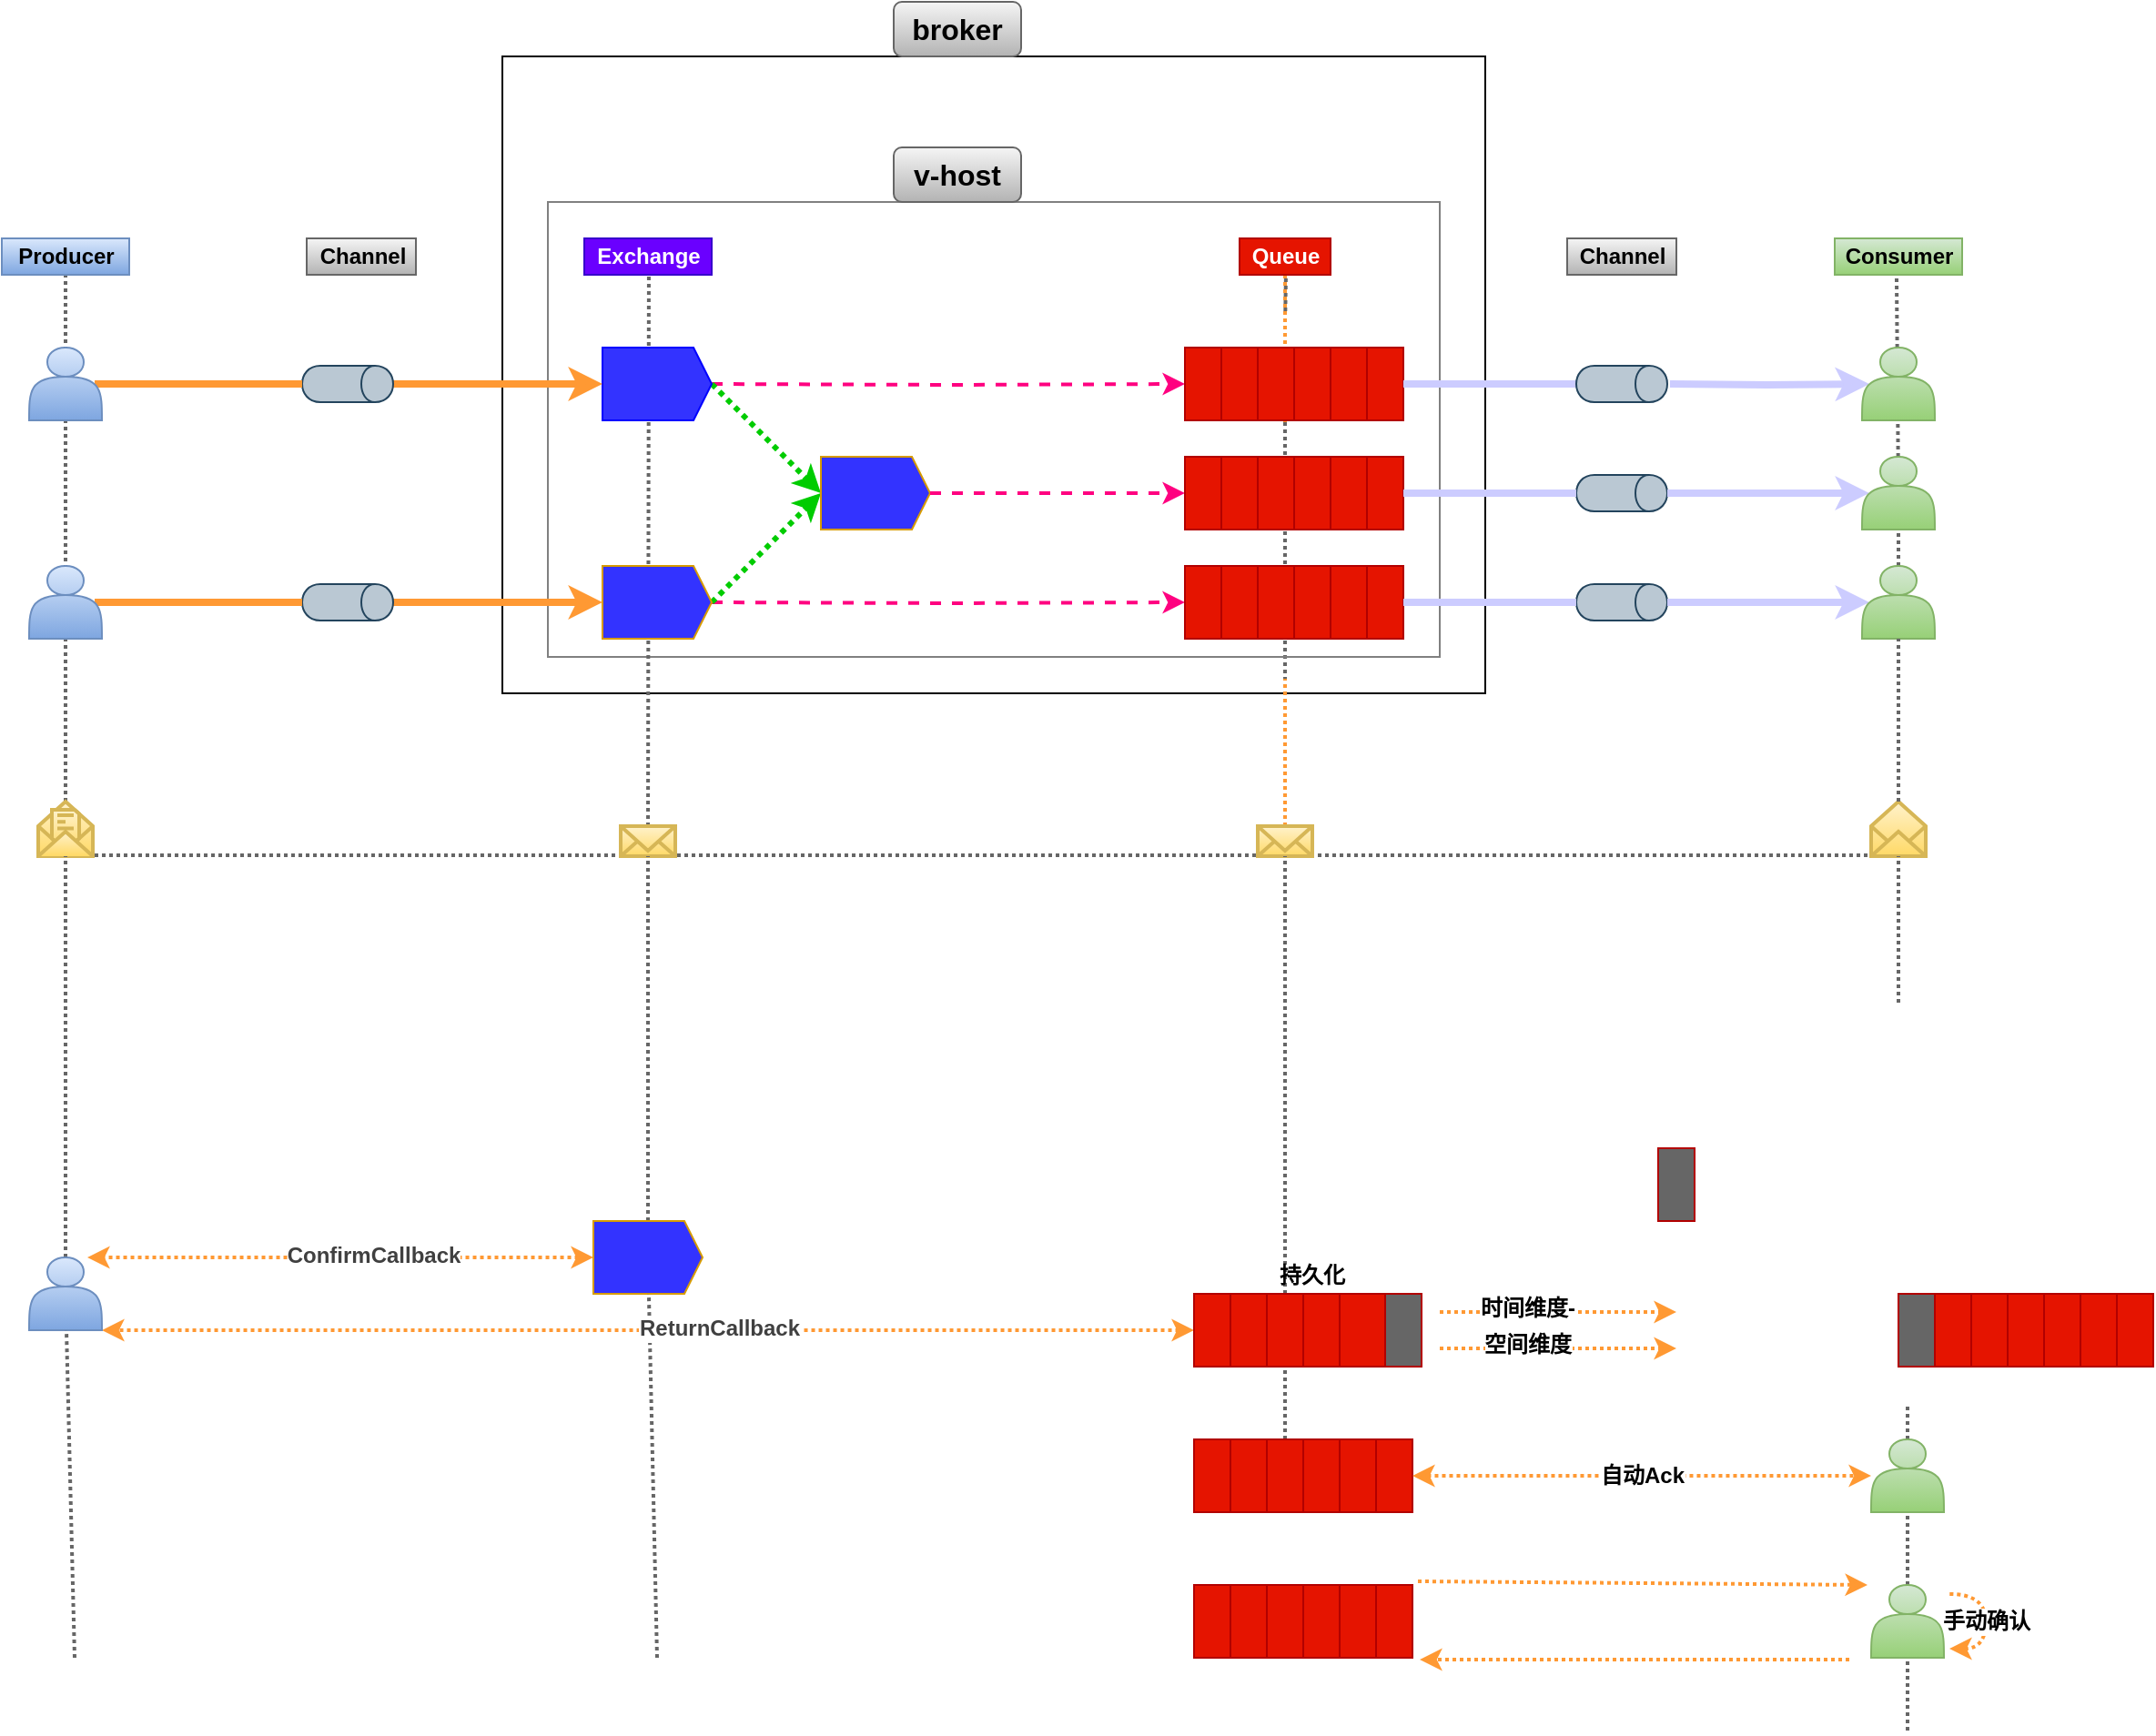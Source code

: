 <mxfile version="12.2.6" type="github" pages="1">
  <diagram id="hrGMXko8yB2qMUC64yRl" name="Page-1">
    <mxGraphModel dx="2214" dy="701" grid="1" gridSize="10" guides="1" tooltips="1" connect="1" arrows="1" fold="1" page="1" pageScale="1" pageWidth="827" pageHeight="1169" math="0" shadow="0">
      <root>
        <mxCell id="0"/>
        <mxCell id="1" parent="0"/>
        <mxCell id="vB6N_VuCYX5x7YdYGQZh-119" value="" style="rounded=0;whiteSpace=wrap;html=1;strokeWidth=1;fillColor=none;" vertex="1" parent="1">
          <mxGeometry x="145" y="160" width="540" height="350" as="geometry"/>
        </mxCell>
        <mxCell id="vB6N_VuCYX5x7YdYGQZh-96" value="" style="endArrow=none;dashed=1;html=1;dashPattern=1 1;strokeColor=#666666;strokeWidth=2;fontColor=#3333FF;gradientColor=#b3b3b3;fillColor=#f5f5f5;" edge="1" parent="1" source="vB6N_VuCYX5x7YdYGQZh-112">
          <mxGeometry width="50" height="50" relative="1" as="geometry">
            <mxPoint x="574.5" y="660" as="sourcePoint"/>
            <mxPoint x="574.986" y="320" as="targetPoint"/>
          </mxGeometry>
        </mxCell>
        <mxCell id="vB6N_VuCYX5x7YdYGQZh-108" value="" style="edgeStyle=orthogonalEdgeStyle;rounded=0;orthogonalLoop=1;jettySize=auto;html=1;dashed=1;dashPattern=1 1;endArrow=none;endFill=0;targetPerimeterSpacing=-1;strokeColor=#FF9933;strokeWidth=2;fontColor=#3333FF;" edge="1" parent="1" source="vB6N_VuCYX5x7YdYGQZh-65">
          <mxGeometry relative="1" as="geometry">
            <mxPoint x="575" y="361" as="targetPoint"/>
          </mxGeometry>
        </mxCell>
        <mxCell id="vB6N_VuCYX5x7YdYGQZh-118" value="" style="edgeStyle=orthogonalEdgeStyle;rounded=0;orthogonalLoop=1;jettySize=auto;html=1;dashed=1;dashPattern=1 1;endArrow=none;endFill=0;targetPerimeterSpacing=-1;strokeColor=#FF9933;strokeWidth=2;fontColor=#3333FF;" edge="1" parent="1" source="vB6N_VuCYX5x7YdYGQZh-112">
          <mxGeometry relative="1" as="geometry">
            <mxPoint x="575" y="502" as="targetPoint"/>
          </mxGeometry>
        </mxCell>
        <mxCell id="vB6N_VuCYX5x7YdYGQZh-116" value="" style="rounded=0;whiteSpace=wrap;html=1;strokeWidth=1;fillColor=none;strokeColor=#808080;" vertex="1" parent="1">
          <mxGeometry x="170" y="240" width="490" height="250" as="geometry"/>
        </mxCell>
        <mxCell id="vB6N_VuCYX5x7YdYGQZh-88" value="" style="endArrow=none;dashed=1;html=1;dashPattern=1 1;strokeColor=#666666;strokeWidth=2;fontColor=#3333FF;gradientColor=#b3b3b3;fillColor=#f5f5f5;" edge="1" parent="1" source="vB6N_VuCYX5x7YdYGQZh-103">
          <mxGeometry width="50" height="50" relative="1" as="geometry">
            <mxPoint x="224.5" y="660" as="sourcePoint"/>
            <mxPoint x="225.474" y="280" as="targetPoint"/>
          </mxGeometry>
        </mxCell>
        <mxCell id="vB6N_VuCYX5x7YdYGQZh-89" value="" style="endArrow=none;dashed=1;html=1;dashPattern=1 1;strokeColor=#666666;strokeWidth=2;fontColor=#3333FF;gradientColor=#b3b3b3;fillColor=#f5f5f5;" edge="1" parent="1">
          <mxGeometry width="50" height="50" relative="1" as="geometry">
            <mxPoint x="575.158" y="300" as="sourcePoint"/>
            <mxPoint x="575.474" y="280" as="targetPoint"/>
          </mxGeometry>
        </mxCell>
        <mxCell id="vB6N_VuCYX5x7YdYGQZh-90" value="" style="endArrow=none;dashed=1;html=1;dashPattern=1 1;strokeColor=#666666;strokeWidth=2;fontColor=#3333FF;gradientColor=#b3b3b3;fillColor=#f5f5f5;" edge="1" parent="1" source="vB6N_VuCYX5x7YdYGQZh-53">
          <mxGeometry width="50" height="50" relative="1" as="geometry">
            <mxPoint x="910" y="660" as="sourcePoint"/>
            <mxPoint x="910.974" y="280" as="targetPoint"/>
          </mxGeometry>
        </mxCell>
        <mxCell id="vB6N_VuCYX5x7YdYGQZh-87" value="" style="endArrow=none;dashed=1;html=1;dashPattern=1 1;strokeColor=#666666;strokeWidth=2;fontColor=#3333FF;gradientColor=#b3b3b3;fillColor=#f5f5f5;" edge="1" parent="1" source="vB6N_VuCYX5x7YdYGQZh-99" target="vB6N_VuCYX5x7YdYGQZh-63">
          <mxGeometry width="50" height="50" relative="1" as="geometry">
            <mxPoint x="-96" y="660" as="sourcePoint"/>
            <mxPoint x="-80" y="500" as="targetPoint"/>
          </mxGeometry>
        </mxCell>
        <mxCell id="vB6N_VuCYX5x7YdYGQZh-61" value="" style="group" vertex="1" connectable="0" parent="1">
          <mxGeometry x="80" y="320" width="816.5" height="160" as="geometry"/>
        </mxCell>
        <mxCell id="vB6N_VuCYX5x7YdYGQZh-28" style="edgeStyle=orthogonalEdgeStyle;rounded=0;orthogonalLoop=1;jettySize=auto;html=1;exitX=1;exitY=0.5;exitDx=0;exitDy=0;exitPerimeter=0;entryX=0;entryY=0.5;entryDx=0;entryDy=0;dashed=1;strokeWidth=2;strokeColor=#FF0080;" edge="1" parent="vB6N_VuCYX5x7YdYGQZh-61" target="vB6N_VuCYX5x7YdYGQZh-21">
          <mxGeometry relative="1" as="geometry">
            <mxPoint x="180" y="20" as="sourcePoint"/>
          </mxGeometry>
        </mxCell>
        <mxCell id="vB6N_VuCYX5x7YdYGQZh-37" style="edgeStyle=orthogonalEdgeStyle;rounded=0;orthogonalLoop=1;jettySize=auto;html=1;exitX=1;exitY=0.5;exitDx=0;exitDy=0;exitPerimeter=0;entryX=0;entryY=0.5;entryDx=0;entryDy=0;dashed=1;strokeColor=#FF0080;strokeWidth=2;" edge="1" parent="vB6N_VuCYX5x7YdYGQZh-61" target="vB6N_VuCYX5x7YdYGQZh-31">
          <mxGeometry relative="1" as="geometry">
            <mxPoint x="180" y="140" as="sourcePoint"/>
          </mxGeometry>
        </mxCell>
        <mxCell id="vB6N_VuCYX5x7YdYGQZh-39" value="" style="endArrow=classic;html=1;exitX=1;exitY=0.5;exitDx=0;exitDy=0;exitPerimeter=0;entryX=0;entryY=0.5;entryDx=0;entryDy=0;entryPerimeter=0;dashed=1;dashPattern=1 1;strokeWidth=3;strokeColor=#00CC00;" edge="1" parent="vB6N_VuCYX5x7YdYGQZh-61" target="vB6N_VuCYX5x7YdYGQZh-44">
          <mxGeometry width="50" height="50" relative="1" as="geometry">
            <mxPoint x="180" y="140" as="sourcePoint"/>
            <mxPoint x="220" y="100" as="targetPoint"/>
          </mxGeometry>
        </mxCell>
        <mxCell id="vB6N_VuCYX5x7YdYGQZh-40" value="" style="endArrow=classic;html=1;exitX=1;exitY=0.5;exitDx=0;exitDy=0;exitPerimeter=0;entryX=0;entryY=0.5;entryDx=0;entryDy=0;entryPerimeter=0;dashed=1;dashPattern=1 1;strokeColor=#00CC00;strokeWidth=3;" edge="1" parent="vB6N_VuCYX5x7YdYGQZh-61" target="vB6N_VuCYX5x7YdYGQZh-44">
          <mxGeometry width="50" height="50" relative="1" as="geometry">
            <mxPoint x="180" y="20" as="sourcePoint"/>
            <mxPoint x="220" y="60" as="targetPoint"/>
          </mxGeometry>
        </mxCell>
        <mxCell id="vB6N_VuCYX5x7YdYGQZh-42" value="" style="html=1;shadow=0;dashed=0;align=center;verticalAlign=middle;shape=mxgraph.arrows2.arrow;dy=0;dx=10;notch=0;fillColor=#3333FF;strokeColor=#0000FF;" vertex="1" parent="vB6N_VuCYX5x7YdYGQZh-61">
          <mxGeometry x="120" width="60" height="40" as="geometry"/>
        </mxCell>
        <mxCell id="vB6N_VuCYX5x7YdYGQZh-44" value="" style="html=1;shadow=0;dashed=0;align=center;verticalAlign=middle;shape=mxgraph.arrows2.arrow;dy=0;dx=10;notch=0;fillColor=#3333FF;strokeColor=#d79b00;" vertex="1" parent="vB6N_VuCYX5x7YdYGQZh-61">
          <mxGeometry x="240" y="60" width="60" height="40" as="geometry"/>
        </mxCell>
        <mxCell id="vB6N_VuCYX5x7YdYGQZh-27" style="edgeStyle=orthogonalEdgeStyle;rounded=0;orthogonalLoop=1;jettySize=auto;html=1;exitX=1;exitY=0.5;exitDx=0;exitDy=0;exitPerimeter=0;entryX=0;entryY=0.5;entryDx=0;entryDy=0;dashed=1;strokeWidth=2;strokeColor=#FF0080;" edge="1" parent="vB6N_VuCYX5x7YdYGQZh-61" source="vB6N_VuCYX5x7YdYGQZh-44" target="vB6N_VuCYX5x7YdYGQZh-11">
          <mxGeometry relative="1" as="geometry">
            <mxPoint x="320" y="80" as="sourcePoint"/>
          </mxGeometry>
        </mxCell>
        <mxCell id="vB6N_VuCYX5x7YdYGQZh-45" value="" style="html=1;shadow=0;dashed=0;align=center;verticalAlign=middle;shape=mxgraph.arrows2.arrow;dy=0;dx=10;notch=0;fillColor=#3333FF;strokeColor=#d79b00;" vertex="1" parent="vB6N_VuCYX5x7YdYGQZh-61">
          <mxGeometry x="120" y="120" width="60" height="40" as="geometry"/>
        </mxCell>
        <mxCell id="vB6N_VuCYX5x7YdYGQZh-18" value="" style="group;fillColor=#e51400;strokeColor=#B20000;fontColor=#ffffff;" vertex="1" connectable="0" parent="vB6N_VuCYX5x7YdYGQZh-61">
          <mxGeometry x="440" y="60" width="120" height="40" as="geometry"/>
        </mxCell>
        <mxCell id="vB6N_VuCYX5x7YdYGQZh-17" value="" style="group;fillColor=#e51400;strokeColor=#B20000;fontColor=#ffffff;" vertex="1" connectable="0" parent="vB6N_VuCYX5x7YdYGQZh-18">
          <mxGeometry width="120" height="40" as="geometry"/>
        </mxCell>
        <mxCell id="vB6N_VuCYX5x7YdYGQZh-11" value="" style="rounded=0;whiteSpace=wrap;html=1;fillColor=#e51400;strokeColor=#B20000;fontColor=#ffffff;" vertex="1" parent="vB6N_VuCYX5x7YdYGQZh-17">
          <mxGeometry width="20" height="40" as="geometry"/>
        </mxCell>
        <mxCell id="vB6N_VuCYX5x7YdYGQZh-12" value="" style="rounded=0;whiteSpace=wrap;html=1;fillColor=#e51400;strokeColor=#B20000;fontColor=#ffffff;" vertex="1" parent="vB6N_VuCYX5x7YdYGQZh-17">
          <mxGeometry x="20" width="20" height="40" as="geometry"/>
        </mxCell>
        <mxCell id="vB6N_VuCYX5x7YdYGQZh-13" value="" style="rounded=0;whiteSpace=wrap;html=1;fillColor=#e51400;strokeColor=#B20000;fontColor=#ffffff;" vertex="1" parent="vB6N_VuCYX5x7YdYGQZh-17">
          <mxGeometry x="40" width="20" height="40" as="geometry"/>
        </mxCell>
        <mxCell id="vB6N_VuCYX5x7YdYGQZh-14" value="" style="rounded=0;whiteSpace=wrap;html=1;fillColor=#e51400;strokeColor=#B20000;fontColor=#ffffff;" vertex="1" parent="vB6N_VuCYX5x7YdYGQZh-17">
          <mxGeometry x="60" width="20" height="40" as="geometry"/>
        </mxCell>
        <mxCell id="vB6N_VuCYX5x7YdYGQZh-15" value="" style="rounded=0;whiteSpace=wrap;html=1;fillColor=#e51400;strokeColor=#B20000;fontColor=#ffffff;" vertex="1" parent="vB6N_VuCYX5x7YdYGQZh-17">
          <mxGeometry x="80" width="20" height="40" as="geometry"/>
        </mxCell>
        <mxCell id="vB6N_VuCYX5x7YdYGQZh-16" value="" style="rounded=0;whiteSpace=wrap;html=1;fillColor=#e51400;strokeColor=#B20000;fontColor=#ffffff;" vertex="1" parent="vB6N_VuCYX5x7YdYGQZh-17">
          <mxGeometry x="100" width="20" height="40" as="geometry"/>
        </mxCell>
        <mxCell id="vB6N_VuCYX5x7YdYGQZh-19" value="" style="group;fillColor=#e51400;strokeColor=#B20000;fontColor=#ffffff;" vertex="1" connectable="0" parent="vB6N_VuCYX5x7YdYGQZh-61">
          <mxGeometry x="440" width="120" height="40" as="geometry"/>
        </mxCell>
        <mxCell id="vB6N_VuCYX5x7YdYGQZh-20" value="" style="group;fillColor=#e51400;strokeColor=#B20000;fontColor=#ffffff;" vertex="1" connectable="0" parent="vB6N_VuCYX5x7YdYGQZh-19">
          <mxGeometry width="120" height="40" as="geometry"/>
        </mxCell>
        <mxCell id="vB6N_VuCYX5x7YdYGQZh-21" value="" style="rounded=0;whiteSpace=wrap;html=1;fillColor=#e51400;strokeColor=#B20000;fontColor=#ffffff;" vertex="1" parent="vB6N_VuCYX5x7YdYGQZh-20">
          <mxGeometry width="20" height="40" as="geometry"/>
        </mxCell>
        <mxCell id="vB6N_VuCYX5x7YdYGQZh-22" value="" style="rounded=0;whiteSpace=wrap;html=1;fillColor=#e51400;strokeColor=#B20000;fontColor=#ffffff;" vertex="1" parent="vB6N_VuCYX5x7YdYGQZh-20">
          <mxGeometry x="20" width="20" height="40" as="geometry"/>
        </mxCell>
        <mxCell id="vB6N_VuCYX5x7YdYGQZh-23" value="" style="rounded=0;whiteSpace=wrap;html=1;fillColor=#e51400;strokeColor=#B20000;fontColor=#ffffff;" vertex="1" parent="vB6N_VuCYX5x7YdYGQZh-20">
          <mxGeometry x="40" width="20" height="40" as="geometry"/>
        </mxCell>
        <mxCell id="vB6N_VuCYX5x7YdYGQZh-24" value="" style="rounded=0;whiteSpace=wrap;html=1;fillColor=#e51400;strokeColor=#B20000;fontColor=#ffffff;" vertex="1" parent="vB6N_VuCYX5x7YdYGQZh-20">
          <mxGeometry x="60" width="20" height="40" as="geometry"/>
        </mxCell>
        <mxCell id="vB6N_VuCYX5x7YdYGQZh-25" value="" style="rounded=0;whiteSpace=wrap;html=1;fillColor=#e51400;strokeColor=#B20000;fontColor=#ffffff;" vertex="1" parent="vB6N_VuCYX5x7YdYGQZh-20">
          <mxGeometry x="80" width="20" height="40" as="geometry"/>
        </mxCell>
        <mxCell id="vB6N_VuCYX5x7YdYGQZh-26" value="" style="rounded=0;whiteSpace=wrap;html=1;fillColor=#e51400;strokeColor=#B20000;fontColor=#ffffff;" vertex="1" parent="vB6N_VuCYX5x7YdYGQZh-20">
          <mxGeometry x="100" width="20" height="40" as="geometry"/>
        </mxCell>
        <mxCell id="vB6N_VuCYX5x7YdYGQZh-29" value="" style="group;fillColor=#e51400;strokeColor=#B20000;fontColor=#ffffff;" vertex="1" connectable="0" parent="vB6N_VuCYX5x7YdYGQZh-61">
          <mxGeometry x="440" y="120" width="120" height="40" as="geometry"/>
        </mxCell>
        <mxCell id="vB6N_VuCYX5x7YdYGQZh-30" value="" style="group;fillColor=#e51400;strokeColor=#B20000;fontColor=#ffffff;" vertex="1" connectable="0" parent="vB6N_VuCYX5x7YdYGQZh-29">
          <mxGeometry width="120" height="40" as="geometry"/>
        </mxCell>
        <mxCell id="vB6N_VuCYX5x7YdYGQZh-31" value="" style="rounded=0;whiteSpace=wrap;html=1;fillColor=#e51400;strokeColor=#B20000;fontColor=#ffffff;" vertex="1" parent="vB6N_VuCYX5x7YdYGQZh-30">
          <mxGeometry width="20" height="40" as="geometry"/>
        </mxCell>
        <mxCell id="vB6N_VuCYX5x7YdYGQZh-32" value="" style="rounded=0;whiteSpace=wrap;html=1;fillColor=#e51400;strokeColor=#B20000;fontColor=#ffffff;" vertex="1" parent="vB6N_VuCYX5x7YdYGQZh-30">
          <mxGeometry x="20" width="20" height="40" as="geometry"/>
        </mxCell>
        <mxCell id="vB6N_VuCYX5x7YdYGQZh-33" value="" style="rounded=0;whiteSpace=wrap;html=1;fillColor=#e51400;strokeColor=#B20000;fontColor=#ffffff;" vertex="1" parent="vB6N_VuCYX5x7YdYGQZh-30">
          <mxGeometry x="40" width="20" height="40" as="geometry"/>
        </mxCell>
        <mxCell id="vB6N_VuCYX5x7YdYGQZh-34" value="" style="rounded=0;whiteSpace=wrap;html=1;fillColor=#e51400;strokeColor=#B20000;fontColor=#ffffff;" vertex="1" parent="vB6N_VuCYX5x7YdYGQZh-30">
          <mxGeometry x="60" width="20" height="40" as="geometry"/>
        </mxCell>
        <mxCell id="vB6N_VuCYX5x7YdYGQZh-35" value="" style="rounded=0;whiteSpace=wrap;html=1;fillColor=#e51400;strokeColor=#B20000;fontColor=#ffffff;" vertex="1" parent="vB6N_VuCYX5x7YdYGQZh-30">
          <mxGeometry x="80" width="20" height="40" as="geometry"/>
        </mxCell>
        <mxCell id="vB6N_VuCYX5x7YdYGQZh-36" value="" style="rounded=0;whiteSpace=wrap;html=1;fillColor=#e51400;strokeColor=#B20000;fontColor=#ffffff;" vertex="1" parent="vB6N_VuCYX5x7YdYGQZh-30">
          <mxGeometry x="100" width="20" height="40" as="geometry"/>
        </mxCell>
        <mxCell id="vB6N_VuCYX5x7YdYGQZh-80" style="edgeStyle=orthogonalEdgeStyle;rounded=0;orthogonalLoop=1;jettySize=auto;html=1;exitX=1;exitY=0.5;exitDx=0;exitDy=0;entryX=0.5;entryY=1;entryDx=0;entryDy=0;strokeWidth=4;strokeColor=#CCCCFF;endArrow=none;endFill=0;" edge="1" parent="vB6N_VuCYX5x7YdYGQZh-61" source="vB6N_VuCYX5x7YdYGQZh-26" target="vB6N_VuCYX5x7YdYGQZh-75">
          <mxGeometry relative="1" as="geometry">
            <mxPoint x="570" y="90" as="sourcePoint"/>
            <mxPoint x="629" y="90" as="targetPoint"/>
          </mxGeometry>
        </mxCell>
        <mxCell id="vB6N_VuCYX5x7YdYGQZh-86" value="" style="group" vertex="1" connectable="0" parent="vB6N_VuCYX5x7YdYGQZh-61">
          <mxGeometry x="655" y="10" width="50" height="20" as="geometry"/>
        </mxCell>
        <mxCell id="vB6N_VuCYX5x7YdYGQZh-85" value="" style="group" vertex="1" connectable="0" parent="vB6N_VuCYX5x7YdYGQZh-86">
          <mxGeometry width="50" height="20" as="geometry"/>
        </mxCell>
        <mxCell id="vB6N_VuCYX5x7YdYGQZh-75" value="" style="shape=cylinder;whiteSpace=wrap;html=1;boundedLbl=1;backgroundOutline=1;strokeColor=#23445d;fillColor=#bac8d3;direction=south;" vertex="1" parent="vB6N_VuCYX5x7YdYGQZh-85">
          <mxGeometry width="50" height="20" as="geometry"/>
        </mxCell>
        <mxCell id="vB6N_VuCYX5x7YdYGQZh-52" style="edgeStyle=orthogonalEdgeStyle;rounded=0;orthogonalLoop=1;jettySize=auto;html=1;entryX=0.1;entryY=0.5;entryDx=0;entryDy=0;entryPerimeter=0;strokeWidth=4;fillColor=#bac8d3;strokeColor=#CCCCFF;" edge="1" parent="vB6N_VuCYX5x7YdYGQZh-61" target="vB6N_VuCYX5x7YdYGQZh-49">
          <mxGeometry relative="1" as="geometry">
            <mxPoint x="706.5" y="20" as="sourcePoint"/>
          </mxGeometry>
        </mxCell>
        <mxCell id="vB6N_VuCYX5x7YdYGQZh-76" value="" style="shape=cylinder;whiteSpace=wrap;html=1;boundedLbl=1;backgroundOutline=1;strokeColor=#23445d;fillColor=#bac8d3;direction=south;" vertex="1" parent="vB6N_VuCYX5x7YdYGQZh-61">
          <mxGeometry x="655" y="70" width="50" height="20" as="geometry"/>
        </mxCell>
        <mxCell id="vB6N_VuCYX5x7YdYGQZh-77" style="edgeStyle=orthogonalEdgeStyle;rounded=0;orthogonalLoop=1;jettySize=auto;html=1;exitX=1;exitY=0.5;exitDx=0;exitDy=0;entryX=0.5;entryY=1;entryDx=0;entryDy=0;strokeWidth=4;strokeColor=#CCCCFF;endArrow=none;endFill=0;" edge="1" parent="vB6N_VuCYX5x7YdYGQZh-61" source="vB6N_VuCYX5x7YdYGQZh-16" target="vB6N_VuCYX5x7YdYGQZh-76">
          <mxGeometry relative="1" as="geometry">
            <mxPoint x="560" y="80" as="sourcePoint"/>
            <mxPoint x="731" y="80" as="targetPoint"/>
          </mxGeometry>
        </mxCell>
        <mxCell id="vB6N_VuCYX5x7YdYGQZh-78" value="" style="shape=cylinder;whiteSpace=wrap;html=1;boundedLbl=1;backgroundOutline=1;strokeColor=#23445d;fillColor=#bac8d3;direction=south;" vertex="1" parent="vB6N_VuCYX5x7YdYGQZh-61">
          <mxGeometry x="655" y="130" width="50" height="20" as="geometry"/>
        </mxCell>
        <mxCell id="vB6N_VuCYX5x7YdYGQZh-82" value="&lt;b&gt;Channel&lt;/b&gt;" style="text;html=1;resizable=0;autosize=1;align=center;verticalAlign=middle;points=[];fillColor=#f5f5f5;strokeColor=#666666;rounded=0;gradientColor=#b3b3b3;" vertex="1" parent="vB6N_VuCYX5x7YdYGQZh-61">
          <mxGeometry x="650" y="-60" width="60" height="20" as="geometry"/>
        </mxCell>
        <mxCell id="vB6N_VuCYX5x7YdYGQZh-79" style="edgeStyle=orthogonalEdgeStyle;rounded=0;orthogonalLoop=1;jettySize=auto;html=1;exitX=1;exitY=0.5;exitDx=0;exitDy=0;entryX=0.5;entryY=1;entryDx=0;entryDy=0;strokeWidth=4;strokeColor=#CCCCFF;endArrow=none;endFill=0;" edge="1" parent="vB6N_VuCYX5x7YdYGQZh-61" source="vB6N_VuCYX5x7YdYGQZh-36" target="vB6N_VuCYX5x7YdYGQZh-78">
          <mxGeometry relative="1" as="geometry">
            <mxPoint x="560" y="140" as="sourcePoint"/>
            <mxPoint x="731" y="140" as="targetPoint"/>
          </mxGeometry>
        </mxCell>
        <mxCell id="vB6N_VuCYX5x7YdYGQZh-48" value="" style="edgeStyle=orthogonalEdgeStyle;rounded=0;orthogonalLoop=1;jettySize=auto;html=1;strokeWidth=4;strokeColor=#FF9933;exitX=0.5;exitY=0;exitDx=0;exitDy=0;" edge="1" parent="1" source="vB6N_VuCYX5x7YdYGQZh-73" target="vB6N_VuCYX5x7YdYGQZh-45">
          <mxGeometry relative="1" as="geometry">
            <mxPoint x="120" y="460" as="sourcePoint"/>
          </mxGeometry>
        </mxCell>
        <mxCell id="vB6N_VuCYX5x7YdYGQZh-46" style="edgeStyle=orthogonalEdgeStyle;rounded=0;orthogonalLoop=1;jettySize=auto;html=1;entryX=0;entryY=0.5;entryDx=0;entryDy=0;entryPerimeter=0;targetPerimeterSpacing=-1;strokeWidth=4;strokeColor=#FF9933;" edge="1" parent="1" source="vB6N_VuCYX5x7YdYGQZh-68" target="vB6N_VuCYX5x7YdYGQZh-42">
          <mxGeometry relative="1" as="geometry">
            <mxPoint x="116" y="340" as="sourcePoint"/>
          </mxGeometry>
        </mxCell>
        <mxCell id="vB6N_VuCYX5x7YdYGQZh-64" value="&lt;b&gt;Exchange&lt;/b&gt;" style="text;html=1;resizable=0;autosize=1;align=center;verticalAlign=middle;points=[];fillColor=#6a00ff;strokeColor=#3700CC;rounded=0;fontColor=#ffffff;" vertex="1" parent="1">
          <mxGeometry x="190" y="260" width="70" height="20" as="geometry"/>
        </mxCell>
        <mxCell id="vB6N_VuCYX5x7YdYGQZh-65" value="&lt;b&gt;Queue&lt;/b&gt;" style="text;html=1;resizable=0;autosize=1;align=center;verticalAlign=middle;points=[];fillColor=#e51400;strokeColor=#B20000;rounded=0;fontColor=#ffffff;" vertex="1" parent="1">
          <mxGeometry x="550" y="260" width="50" height="20" as="geometry"/>
        </mxCell>
        <mxCell id="vB6N_VuCYX5x7YdYGQZh-83" value="" style="group" vertex="1" connectable="0" parent="1">
          <mxGeometry x="-70" y="260" width="167.5" height="220" as="geometry"/>
        </mxCell>
        <mxCell id="vB6N_VuCYX5x7YdYGQZh-68" value="" style="shape=cylinder;whiteSpace=wrap;html=1;boundedLbl=1;backgroundOutline=1;strokeColor=#23445d;fillColor=#bac8d3;direction=south;" vertex="1" parent="vB6N_VuCYX5x7YdYGQZh-83">
          <mxGeometry x="105" y="70" width="50" height="20" as="geometry"/>
        </mxCell>
        <mxCell id="vB6N_VuCYX5x7YdYGQZh-72" style="edgeStyle=orthogonalEdgeStyle;rounded=0;orthogonalLoop=1;jettySize=auto;html=1;entryX=0.5;entryY=1;entryDx=0;entryDy=0;targetPerimeterSpacing=-1;strokeWidth=4;strokeColor=#FF9933;exitX=0.9;exitY=0.5;exitDx=0;exitDy=0;exitPerimeter=0;endArrow=none;endFill=0;" edge="1" parent="vB6N_VuCYX5x7YdYGQZh-83" source="vB6N_VuCYX5x7YdYGQZh-56" target="vB6N_VuCYX5x7YdYGQZh-68">
          <mxGeometry relative="1" as="geometry">
            <mxPoint x="165" y="90" as="sourcePoint"/>
            <mxPoint x="225" y="90" as="targetPoint"/>
            <Array as="points">
              <mxPoint x="75" y="80"/>
              <mxPoint x="75" y="80"/>
            </Array>
          </mxGeometry>
        </mxCell>
        <mxCell id="vB6N_VuCYX5x7YdYGQZh-73" value="" style="shape=cylinder;whiteSpace=wrap;html=1;boundedLbl=1;backgroundOutline=1;strokeColor=#23445d;fillColor=#bac8d3;direction=south;" vertex="1" parent="vB6N_VuCYX5x7YdYGQZh-83">
          <mxGeometry x="105" y="190" width="50" height="20" as="geometry"/>
        </mxCell>
        <mxCell id="vB6N_VuCYX5x7YdYGQZh-74" value="" style="edgeStyle=orthogonalEdgeStyle;rounded=0;orthogonalLoop=1;jettySize=auto;html=1;strokeWidth=4;strokeColor=#FF9933;exitX=0.9;exitY=0.5;exitDx=0;exitDy=0;exitPerimeter=0;endArrow=none;endFill=0;" edge="1" parent="vB6N_VuCYX5x7YdYGQZh-83" source="vB6N_VuCYX5x7YdYGQZh-55" target="vB6N_VuCYX5x7YdYGQZh-73">
          <mxGeometry relative="1" as="geometry">
            <mxPoint x="51" y="200" as="sourcePoint"/>
            <mxPoint x="215" y="200" as="targetPoint"/>
          </mxGeometry>
        </mxCell>
        <mxCell id="vB6N_VuCYX5x7YdYGQZh-81" value="&lt;b&gt;Channel&lt;/b&gt;" style="text;html=1;resizable=0;autosize=1;align=center;verticalAlign=middle;points=[];fillColor=#f5f5f5;strokeColor=#666666;rounded=0;gradientColor=#b3b3b3;" vertex="1" parent="vB6N_VuCYX5x7YdYGQZh-83">
          <mxGeometry x="107.5" width="60" height="20" as="geometry"/>
        </mxCell>
        <mxCell id="vB6N_VuCYX5x7YdYGQZh-84" value="" style="group" vertex="1" connectable="0" parent="vB6N_VuCYX5x7YdYGQZh-83">
          <mxGeometry x="-60" width="70" height="220" as="geometry"/>
        </mxCell>
        <mxCell id="vB6N_VuCYX5x7YdYGQZh-55" value="" style="shape=actor;whiteSpace=wrap;html=1;gradientColor=#7ea6e0;fillColor=#dae8fc;strokeColor=#6c8ebf;" vertex="1" parent="vB6N_VuCYX5x7YdYGQZh-84">
          <mxGeometry x="15" y="180" width="40" height="40" as="geometry"/>
        </mxCell>
        <mxCell id="vB6N_VuCYX5x7YdYGQZh-56" value="" style="shape=actor;whiteSpace=wrap;html=1;gradientColor=#7ea6e0;fillColor=#dae8fc;strokeColor=#6c8ebf;" vertex="1" parent="vB6N_VuCYX5x7YdYGQZh-84">
          <mxGeometry x="15" y="60" width="40" height="40" as="geometry"/>
        </mxCell>
        <mxCell id="vB6N_VuCYX5x7YdYGQZh-63" value="&lt;b&gt;Producer&lt;/b&gt;" style="text;html=1;resizable=0;autosize=1;align=center;verticalAlign=middle;points=[];fillColor=#dae8fc;strokeColor=#6c8ebf;rounded=0;gradientColor=#7ea6e0;" vertex="1" parent="vB6N_VuCYX5x7YdYGQZh-84">
          <mxGeometry width="70" height="20" as="geometry"/>
        </mxCell>
        <mxCell id="vB6N_VuCYX5x7YdYGQZh-49" value="" style="shape=actor;whiteSpace=wrap;html=1;gradientColor=#97d077;fillColor=#d5e8d4;strokeColor=#82b366;" vertex="1" parent="1">
          <mxGeometry x="892" y="320" width="40" height="40" as="geometry"/>
        </mxCell>
        <mxCell id="vB6N_VuCYX5x7YdYGQZh-66" value="&lt;b&gt;Consumer&lt;/b&gt;" style="text;html=1;resizable=0;autosize=1;align=center;verticalAlign=middle;points=[];fillColor=#d5e8d4;strokeColor=#82b366;rounded=0;gradientColor=#97d077;" vertex="1" parent="1">
          <mxGeometry x="877" y="260" width="70" height="20" as="geometry"/>
        </mxCell>
        <mxCell id="vB6N_VuCYX5x7YdYGQZh-60" style="edgeStyle=orthogonalEdgeStyle;rounded=0;orthogonalLoop=1;jettySize=auto;html=1;exitX=0.5;exitY=0;exitDx=0;exitDy=0;entryX=0.1;entryY=0.5;entryDx=0;entryDy=0;entryPerimeter=0;strokeWidth=4;strokeColor=#CCCCFF;" edge="1" parent="1" source="vB6N_VuCYX5x7YdYGQZh-76" target="vB6N_VuCYX5x7YdYGQZh-53">
          <mxGeometry relative="1" as="geometry"/>
        </mxCell>
        <mxCell id="vB6N_VuCYX5x7YdYGQZh-59" style="edgeStyle=orthogonalEdgeStyle;rounded=0;orthogonalLoop=1;jettySize=auto;html=1;exitX=0.5;exitY=0;exitDx=0;exitDy=0;entryX=0.1;entryY=0.5;entryDx=0;entryDy=0;entryPerimeter=0;strokeWidth=4;strokeColor=#CCCCFF;" edge="1" parent="1" source="vB6N_VuCYX5x7YdYGQZh-78" target="vB6N_VuCYX5x7YdYGQZh-54">
          <mxGeometry relative="1" as="geometry"/>
        </mxCell>
        <mxCell id="vB6N_VuCYX5x7YdYGQZh-105" value="" style="html=1;verticalLabelPosition=bottom;align=center;labelBackgroundColor=#ffffff;verticalAlign=top;strokeWidth=2;strokeColor=#d6b656;shadow=0;dashed=0;shape=mxgraph.ios7.icons.envelope_(empty);fillColor=#fff2cc;gradientColor=#ffd966;" vertex="1" parent="1">
          <mxGeometry x="897" y="569.5" width="30" height="30" as="geometry"/>
        </mxCell>
        <mxCell id="vB6N_VuCYX5x7YdYGQZh-106" value="" style="endArrow=none;dashed=1;html=1;dashPattern=1 1;strokeColor=#666666;strokeWidth=2;fontColor=#3333FF;gradientColor=#b3b3b3;fillColor=#f5f5f5;" edge="1" parent="1" target="vB6N_VuCYX5x7YdYGQZh-105">
          <mxGeometry width="50" height="50" relative="1" as="geometry">
            <mxPoint x="912" y="680" as="sourcePoint"/>
            <mxPoint x="910.974" y="280" as="targetPoint"/>
          </mxGeometry>
        </mxCell>
        <mxCell id="vB6N_VuCYX5x7YdYGQZh-109" value="" style="endArrow=none;dashed=1;html=1;dashPattern=1 1;strokeColor=#666666;strokeWidth=2;fontColor=#3333FF;gradientColor=#b3b3b3;fillColor=#f5f5f5;exitX=0;exitY=0.983;exitDx=0;exitDy=0;exitPerimeter=0;entryX=1;entryY=0.983;entryDx=0;entryDy=0;entryPerimeter=0;" edge="1" parent="1" target="vB6N_VuCYX5x7YdYGQZh-99">
          <mxGeometry width="50" height="50" relative="1" as="geometry">
            <mxPoint x="895" y="598.99" as="sourcePoint"/>
            <mxPoint x="-26" y="598.99" as="targetPoint"/>
          </mxGeometry>
        </mxCell>
        <mxCell id="vB6N_VuCYX5x7YdYGQZh-99" value="" style="html=1;verticalLabelPosition=bottom;align=center;labelBackgroundColor=#ffffff;verticalAlign=top;strokeWidth=2;strokeColor=#d6b656;shadow=0;dashed=0;shape=mxgraph.ios7.icons.envelope_(message);fillColor=#fff2cc;gradientColor=#ffd966;" vertex="1" parent="1">
          <mxGeometry x="-110" y="569.5" width="30" height="30" as="geometry"/>
        </mxCell>
        <mxCell id="vB6N_VuCYX5x7YdYGQZh-110" value="" style="endArrow=none;dashed=1;html=1;dashPattern=1 1;strokeColor=#666666;strokeWidth=2;fontColor=#3333FF;gradientColor=#b3b3b3;fillColor=#f5f5f5;" edge="1" parent="1" source="vB6N_VuCYX5x7YdYGQZh-142" target="vB6N_VuCYX5x7YdYGQZh-99">
          <mxGeometry width="50" height="50" relative="1" as="geometry">
            <mxPoint x="-95" y="900" as="sourcePoint"/>
            <mxPoint x="-95.026" y="280" as="targetPoint"/>
          </mxGeometry>
        </mxCell>
        <mxCell id="vB6N_VuCYX5x7YdYGQZh-103" value="" style="html=1;verticalLabelPosition=bottom;align=center;labelBackgroundColor=#ffffff;verticalAlign=top;strokeWidth=2;strokeColor=#d6b656;shadow=0;dashed=0;shape=mxgraph.ios7.icons.mail;fillColor=#fff2cc;gradientColor=#ffd966;" vertex="1" parent="1">
          <mxGeometry x="210" y="583" width="30" height="16.5" as="geometry"/>
        </mxCell>
        <mxCell id="vB6N_VuCYX5x7YdYGQZh-111" value="" style="endArrow=none;dashed=1;html=1;dashPattern=1 1;strokeColor=#666666;strokeWidth=2;fontColor=#3333FF;gradientColor=#b3b3b3;fillColor=#f5f5f5;" edge="1" parent="1" source="vB6N_VuCYX5x7YdYGQZh-129" target="vB6N_VuCYX5x7YdYGQZh-103">
          <mxGeometry width="50" height="50" relative="1" as="geometry">
            <mxPoint x="225" y="880" as="sourcePoint"/>
            <mxPoint x="225.474" y="280" as="targetPoint"/>
          </mxGeometry>
        </mxCell>
        <mxCell id="vB6N_VuCYX5x7YdYGQZh-112" value="" style="html=1;verticalLabelPosition=bottom;align=center;labelBackgroundColor=#ffffff;verticalAlign=top;strokeWidth=2;strokeColor=#d6b656;shadow=0;dashed=0;shape=mxgraph.ios7.icons.mail;fillColor=#fff2cc;gradientColor=#ffd966;" vertex="1" parent="1">
          <mxGeometry x="560" y="583" width="30" height="16.5" as="geometry"/>
        </mxCell>
        <mxCell id="vB6N_VuCYX5x7YdYGQZh-114" value="" style="endArrow=none;dashed=1;html=1;dashPattern=1 1;strokeColor=#666666;strokeWidth=2;fontColor=#3333FF;gradientColor=#b3b3b3;fillColor=#f5f5f5;" edge="1" parent="1" target="vB6N_VuCYX5x7YdYGQZh-112">
          <mxGeometry width="50" height="50" relative="1" as="geometry">
            <mxPoint x="575" y="920" as="sourcePoint"/>
            <mxPoint x="574.986" y="320" as="targetPoint"/>
          </mxGeometry>
        </mxCell>
        <mxCell id="vB6N_VuCYX5x7YdYGQZh-120" value="&lt;b&gt;&lt;font style=&quot;font-size: 16px&quot;&gt;broker&lt;/font&gt;&lt;/b&gt;" style="rounded=1;whiteSpace=wrap;html=1;strokeColor=#666666;strokeWidth=1;fillColor=#f5f5f5;gradientColor=#b3b3b3;" vertex="1" parent="1">
          <mxGeometry x="360" y="130" width="70" height="30" as="geometry"/>
        </mxCell>
        <mxCell id="vB6N_VuCYX5x7YdYGQZh-122" value="&lt;b&gt;&lt;font style=&quot;font-size: 16px&quot;&gt;v-host&lt;/font&gt;&lt;/b&gt;" style="rounded=1;whiteSpace=wrap;html=1;strokeColor=#666666;strokeWidth=1;fillColor=#f5f5f5;gradientColor=#b3b3b3;" vertex="1" parent="1">
          <mxGeometry x="360" y="210" width="70" height="30" as="geometry"/>
        </mxCell>
        <mxCell id="vB6N_VuCYX5x7YdYGQZh-53" value="" style="shape=actor;whiteSpace=wrap;html=1;gradientColor=#97d077;fillColor=#d5e8d4;strokeColor=#82b366;" vertex="1" parent="1">
          <mxGeometry x="892" y="380" width="40" height="40" as="geometry"/>
        </mxCell>
        <mxCell id="vB6N_VuCYX5x7YdYGQZh-125" value="" style="endArrow=none;dashed=1;html=1;dashPattern=1 1;strokeColor=#666666;strokeWidth=2;fontColor=#3333FF;gradientColor=#b3b3b3;fillColor=#f5f5f5;" edge="1" parent="1" source="vB6N_VuCYX5x7YdYGQZh-54" target="vB6N_VuCYX5x7YdYGQZh-53">
          <mxGeometry width="50" height="50" relative="1" as="geometry">
            <mxPoint x="911.949" y="569.5" as="sourcePoint"/>
            <mxPoint x="910.974" y="280" as="targetPoint"/>
          </mxGeometry>
        </mxCell>
        <mxCell id="vB6N_VuCYX5x7YdYGQZh-54" value="" style="shape=actor;whiteSpace=wrap;html=1;gradientColor=#97d077;fillColor=#d5e8d4;strokeColor=#82b366;" vertex="1" parent="1">
          <mxGeometry x="892" y="440" width="40" height="40" as="geometry"/>
        </mxCell>
        <mxCell id="vB6N_VuCYX5x7YdYGQZh-126" value="" style="endArrow=none;dashed=1;html=1;dashPattern=1 1;strokeColor=#666666;strokeWidth=2;fontColor=#3333FF;gradientColor=#b3b3b3;fillColor=#f5f5f5;" edge="1" parent="1" source="vB6N_VuCYX5x7YdYGQZh-105" target="vB6N_VuCYX5x7YdYGQZh-54">
          <mxGeometry width="50" height="50" relative="1" as="geometry">
            <mxPoint x="912" y="569.5" as="sourcePoint"/>
            <mxPoint x="912" y="420" as="targetPoint"/>
          </mxGeometry>
        </mxCell>
        <mxCell id="vB6N_VuCYX5x7YdYGQZh-128" value="" style="endArrow=classic;html=1;dashed=1;dashPattern=1 1;strokeColor=#FF9933;strokeWidth=2;fontColor=#3333FF;exitX=0;exitY=0.5;exitDx=0;exitDy=0;exitPerimeter=0;startArrow=classic;startFill=1;entryX=0.8;entryY=0;entryDx=0;entryDy=0;entryPerimeter=0;" edge="1" parent="1" source="vB6N_VuCYX5x7YdYGQZh-129" target="vB6N_VuCYX5x7YdYGQZh-142">
          <mxGeometry width="50" height="50" relative="1" as="geometry">
            <mxPoint x="225" y="840" as="sourcePoint"/>
            <mxPoint x="-95" y="820" as="targetPoint"/>
          </mxGeometry>
        </mxCell>
        <mxCell id="vB6N_VuCYX5x7YdYGQZh-131" value="&lt;span style=&quot;color: rgb(64 , 64 , 64) ; white-space: normal&quot;&gt;&lt;b&gt;&lt;font style=&quot;font-size: 12px&quot;&gt;ConfirmCallback&lt;/font&gt;&lt;/b&gt;&lt;/span&gt;" style="text;html=1;resizable=0;points=[];align=center;verticalAlign=middle;labelBackgroundColor=#ffffff;fontColor=#3333FF;" vertex="1" connectable="0" parent="vB6N_VuCYX5x7YdYGQZh-128">
          <mxGeometry x="-0.13" y="-1" relative="1" as="geometry">
            <mxPoint as="offset"/>
          </mxGeometry>
        </mxCell>
        <mxCell id="vB6N_VuCYX5x7YdYGQZh-129" value="" style="html=1;shadow=0;dashed=0;align=center;verticalAlign=middle;shape=mxgraph.arrows2.arrow;dy=0;dx=10;notch=0;fillColor=#3333FF;strokeColor=#d79b00;" vertex="1" parent="1">
          <mxGeometry x="195" y="800" width="60" height="40" as="geometry"/>
        </mxCell>
        <mxCell id="vB6N_VuCYX5x7YdYGQZh-130" value="" style="endArrow=none;dashed=1;html=1;dashPattern=1 1;strokeColor=#666666;strokeWidth=2;fontColor=#3333FF;gradientColor=#b3b3b3;fillColor=#f5f5f5;" edge="1" parent="1" target="vB6N_VuCYX5x7YdYGQZh-129">
          <mxGeometry width="50" height="50" relative="1" as="geometry">
            <mxPoint x="230" y="1040" as="sourcePoint"/>
            <mxPoint x="230" y="759.5" as="targetPoint"/>
          </mxGeometry>
        </mxCell>
        <mxCell id="vB6N_VuCYX5x7YdYGQZh-132" value="" style="group;fillColor=#e51400;strokeColor=#B20000;fontColor=#ffffff;" vertex="1" connectable="0" parent="1">
          <mxGeometry x="525" y="840" width="105" height="40" as="geometry"/>
        </mxCell>
        <mxCell id="vB6N_VuCYX5x7YdYGQZh-140" value="" style="endArrow=classic;html=1;dashed=1;dashPattern=1 1;strokeColor=#FF9933;strokeWidth=2;fontColor=#3333FF;exitX=0;exitY=0.5;exitDx=0;exitDy=0;startArrow=classic;startFill=1;entryX=1;entryY=1;entryDx=0;entryDy=0;entryPerimeter=0;" edge="1" parent="1" source="vB6N_VuCYX5x7YdYGQZh-134" target="vB6N_VuCYX5x7YdYGQZh-142">
          <mxGeometry width="50" height="50" relative="1" as="geometry">
            <mxPoint x="210" y="830" as="sourcePoint"/>
            <mxPoint x="-85" y="860" as="targetPoint"/>
          </mxGeometry>
        </mxCell>
        <mxCell id="vB6N_VuCYX5x7YdYGQZh-141" value="&lt;span style=&quot;color: rgb(64 , 64 , 64) ; white-space: normal&quot;&gt;&lt;b&gt;&lt;font style=&quot;font-size: 12px&quot;&gt;ReturnCallback&lt;/font&gt;&lt;/b&gt;&lt;/span&gt;" style="text;html=1;resizable=0;points=[];align=center;verticalAlign=middle;labelBackgroundColor=#ffffff;fontColor=#3333FF;" vertex="1" connectable="0" parent="vB6N_VuCYX5x7YdYGQZh-140">
          <mxGeometry x="-0.13" y="-1" relative="1" as="geometry">
            <mxPoint as="offset"/>
          </mxGeometry>
        </mxCell>
        <mxCell id="vB6N_VuCYX5x7YdYGQZh-142" value="" style="shape=actor;whiteSpace=wrap;html=1;gradientColor=#7ea6e0;fillColor=#dae8fc;strokeColor=#6c8ebf;" vertex="1" parent="1">
          <mxGeometry x="-115" y="820" width="40" height="40" as="geometry"/>
        </mxCell>
        <mxCell id="vB6N_VuCYX5x7YdYGQZh-143" value="" style="endArrow=none;dashed=1;html=1;dashPattern=1 1;strokeColor=#666666;strokeWidth=2;fontColor=#3333FF;gradientColor=#b3b3b3;fillColor=#f5f5f5;" edge="1" parent="1" target="vB6N_VuCYX5x7YdYGQZh-142">
          <mxGeometry width="50" height="50" relative="1" as="geometry">
            <mxPoint x="-90" y="1040" as="sourcePoint"/>
            <mxPoint x="-90" y="759.5" as="targetPoint"/>
          </mxGeometry>
        </mxCell>
        <mxCell id="vB6N_VuCYX5x7YdYGQZh-145" value="" style="endArrow=none;dashed=1;html=1;dashPattern=1 1;strokeColor=#666666;strokeWidth=2;fontColor=#3333FF;gradientColor=#b3b3b3;fillColor=#f5f5f5;" edge="1" parent="1">
          <mxGeometry width="50" height="50" relative="1" as="geometry">
            <mxPoint x="917" y="1080" as="sourcePoint"/>
            <mxPoint x="917" y="900" as="targetPoint"/>
          </mxGeometry>
        </mxCell>
        <mxCell id="vB6N_VuCYX5x7YdYGQZh-165" value="" style="group;fillColor=#e51400;strokeColor=#B20000;fontColor=#ffffff;" vertex="1" connectable="0" parent="1">
          <mxGeometry x="525" y="920" width="120" height="40" as="geometry"/>
        </mxCell>
        <mxCell id="vB6N_VuCYX5x7YdYGQZh-166" value="" style="group;fillColor=#e51400;strokeColor=#B20000;fontColor=#ffffff;" vertex="1" connectable="0" parent="vB6N_VuCYX5x7YdYGQZh-165">
          <mxGeometry width="120" height="40" as="geometry"/>
        </mxCell>
        <mxCell id="vB6N_VuCYX5x7YdYGQZh-167" value="" style="rounded=0;whiteSpace=wrap;html=1;fillColor=#e51400;strokeColor=#B20000;fontColor=#ffffff;" vertex="1" parent="vB6N_VuCYX5x7YdYGQZh-166">
          <mxGeometry width="20" height="40" as="geometry"/>
        </mxCell>
        <mxCell id="vB6N_VuCYX5x7YdYGQZh-168" value="" style="rounded=0;whiteSpace=wrap;html=1;fillColor=#e51400;strokeColor=#B20000;fontColor=#ffffff;" vertex="1" parent="vB6N_VuCYX5x7YdYGQZh-166">
          <mxGeometry x="20" width="20" height="40" as="geometry"/>
        </mxCell>
        <mxCell id="vB6N_VuCYX5x7YdYGQZh-169" value="" style="rounded=0;whiteSpace=wrap;html=1;fillColor=#e51400;strokeColor=#B20000;fontColor=#ffffff;" vertex="1" parent="vB6N_VuCYX5x7YdYGQZh-166">
          <mxGeometry x="40" width="20" height="40" as="geometry"/>
        </mxCell>
        <mxCell id="vB6N_VuCYX5x7YdYGQZh-170" value="" style="rounded=0;whiteSpace=wrap;html=1;fillColor=#e51400;strokeColor=#B20000;fontColor=#ffffff;" vertex="1" parent="vB6N_VuCYX5x7YdYGQZh-166">
          <mxGeometry x="60" width="20" height="40" as="geometry"/>
        </mxCell>
        <mxCell id="vB6N_VuCYX5x7YdYGQZh-171" value="" style="rounded=0;whiteSpace=wrap;html=1;fillColor=#e51400;strokeColor=#B20000;fontColor=#ffffff;" vertex="1" parent="vB6N_VuCYX5x7YdYGQZh-166">
          <mxGeometry x="80" width="20" height="40" as="geometry"/>
        </mxCell>
        <mxCell id="vB6N_VuCYX5x7YdYGQZh-172" value="" style="rounded=0;whiteSpace=wrap;html=1;fillColor=#e51400;strokeColor=#B20000;fontColor=#ffffff;" vertex="1" parent="vB6N_VuCYX5x7YdYGQZh-166">
          <mxGeometry x="100" width="20" height="40" as="geometry"/>
        </mxCell>
        <mxCell id="vB6N_VuCYX5x7YdYGQZh-173" value="" style="shape=actor;whiteSpace=wrap;html=1;gradientColor=#97d077;fillColor=#d5e8d4;strokeColor=#82b366;" vertex="1" parent="1">
          <mxGeometry x="897" y="920" width="40" height="40" as="geometry"/>
        </mxCell>
        <mxCell id="vB6N_VuCYX5x7YdYGQZh-174" value="&lt;b&gt;&lt;font style=&quot;font-size: 12px&quot; color=&quot;#000000&quot;&gt;自动Ack&lt;/font&gt;&lt;/b&gt;" style="endArrow=classic;html=1;dashed=1;dashPattern=1 1;strokeColor=#FF9933;strokeWidth=2;fontColor=#3333FF;entryX=0;entryY=0.5;entryDx=0;entryDy=0;exitX=1;exitY=0.5;exitDx=0;exitDy=0;startArrow=classic;startFill=1;entryPerimeter=0;" edge="1" parent="1" source="vB6N_VuCYX5x7YdYGQZh-172" target="vB6N_VuCYX5x7YdYGQZh-173">
          <mxGeometry width="50" height="50" relative="1" as="geometry">
            <mxPoint x="-125" y="1210" as="sourcePoint"/>
            <mxPoint x="-75" y="1160" as="targetPoint"/>
          </mxGeometry>
        </mxCell>
        <mxCell id="vB6N_VuCYX5x7YdYGQZh-175" value="" style="group;fillColor=#e51400;strokeColor=#B20000;fontColor=#ffffff;" vertex="1" connectable="0" parent="1">
          <mxGeometry x="525" y="1000" width="120" height="40" as="geometry"/>
        </mxCell>
        <mxCell id="vB6N_VuCYX5x7YdYGQZh-176" value="" style="group;fillColor=#e51400;strokeColor=#B20000;fontColor=#ffffff;" vertex="1" connectable="0" parent="vB6N_VuCYX5x7YdYGQZh-175">
          <mxGeometry width="120" height="40" as="geometry"/>
        </mxCell>
        <mxCell id="vB6N_VuCYX5x7YdYGQZh-177" value="" style="rounded=0;whiteSpace=wrap;html=1;fillColor=#e51400;strokeColor=#B20000;fontColor=#ffffff;" vertex="1" parent="vB6N_VuCYX5x7YdYGQZh-176">
          <mxGeometry width="20" height="40" as="geometry"/>
        </mxCell>
        <mxCell id="vB6N_VuCYX5x7YdYGQZh-178" value="" style="rounded=0;whiteSpace=wrap;html=1;fillColor=#e51400;strokeColor=#B20000;fontColor=#ffffff;" vertex="1" parent="vB6N_VuCYX5x7YdYGQZh-176">
          <mxGeometry x="20" width="20" height="40" as="geometry"/>
        </mxCell>
        <mxCell id="vB6N_VuCYX5x7YdYGQZh-179" value="" style="rounded=0;whiteSpace=wrap;html=1;fillColor=#e51400;strokeColor=#B20000;fontColor=#ffffff;" vertex="1" parent="vB6N_VuCYX5x7YdYGQZh-176">
          <mxGeometry x="40" width="20" height="40" as="geometry"/>
        </mxCell>
        <mxCell id="vB6N_VuCYX5x7YdYGQZh-180" value="" style="rounded=0;whiteSpace=wrap;html=1;fillColor=#e51400;strokeColor=#B20000;fontColor=#ffffff;" vertex="1" parent="vB6N_VuCYX5x7YdYGQZh-176">
          <mxGeometry x="60" width="20" height="40" as="geometry"/>
        </mxCell>
        <mxCell id="vB6N_VuCYX5x7YdYGQZh-181" value="" style="rounded=0;whiteSpace=wrap;html=1;fillColor=#e51400;strokeColor=#B20000;fontColor=#ffffff;" vertex="1" parent="vB6N_VuCYX5x7YdYGQZh-176">
          <mxGeometry x="80" width="20" height="40" as="geometry"/>
        </mxCell>
        <mxCell id="vB6N_VuCYX5x7YdYGQZh-182" value="" style="rounded=0;whiteSpace=wrap;html=1;fillColor=#e51400;strokeColor=#B20000;fontColor=#ffffff;" vertex="1" parent="vB6N_VuCYX5x7YdYGQZh-176">
          <mxGeometry x="100" width="20" height="40" as="geometry"/>
        </mxCell>
        <mxCell id="vB6N_VuCYX5x7YdYGQZh-187" value="&lt;b&gt;&lt;font color=&quot;#000000&quot; style=&quot;font-size: 12px&quot;&gt;手动确认&lt;/font&gt;&lt;/b&gt;" style="edgeStyle=orthogonalEdgeStyle;curved=1;rounded=0;orthogonalLoop=1;jettySize=auto;html=1;exitX=1;exitY=0.75;exitDx=0;exitDy=0;dashed=1;dashPattern=1 1;startArrow=classic;startFill=1;endArrow=none;endFill=0;targetPerimeterSpacing=-1;strokeColor=#FF9933;strokeWidth=2;fontColor=#3333FF;" edge="1" parent="1">
          <mxGeometry relative="1" as="geometry">
            <mxPoint x="940" y="1005" as="targetPoint"/>
            <mxPoint x="940" y="1035" as="sourcePoint"/>
            <Array as="points">
              <mxPoint x="960" y="1035"/>
              <mxPoint x="960" y="1005"/>
              <mxPoint x="940" y="1005"/>
            </Array>
          </mxGeometry>
        </mxCell>
        <mxCell id="vB6N_VuCYX5x7YdYGQZh-183" value="" style="shape=actor;whiteSpace=wrap;html=1;gradientColor=#97d077;fillColor=#d5e8d4;strokeColor=#82b366;" vertex="1" parent="1">
          <mxGeometry x="897" y="1000" width="40" height="40" as="geometry"/>
        </mxCell>
        <mxCell id="vB6N_VuCYX5x7YdYGQZh-184" value="" style="endArrow=classic;html=1;dashed=1;dashPattern=1 1;strokeColor=#FF9933;strokeWidth=2;fontColor=#3333FF;exitX=1.15;exitY=-0.05;exitDx=0;exitDy=0;startArrow=none;startFill=0;exitPerimeter=0;" edge="1" parent="1" source="vB6N_VuCYX5x7YdYGQZh-182">
          <mxGeometry width="50" height="50" relative="1" as="geometry">
            <mxPoint x="-125" y="1290" as="sourcePoint"/>
            <mxPoint x="895" y="1000" as="targetPoint"/>
          </mxGeometry>
        </mxCell>
        <mxCell id="vB6N_VuCYX5x7YdYGQZh-185" value="" style="endArrow=classic;html=1;dashed=1;dashPattern=1 1;strokeColor=#FF9933;strokeWidth=2;fontColor=#3333FF;entryX=1.2;entryY=1.025;entryDx=0;entryDy=0;entryPerimeter=0;" edge="1" parent="1" target="vB6N_VuCYX5x7YdYGQZh-182">
          <mxGeometry width="50" height="50" relative="1" as="geometry">
            <mxPoint x="885" y="1041" as="sourcePoint"/>
            <mxPoint x="845" y="1070" as="targetPoint"/>
          </mxGeometry>
        </mxCell>
        <mxCell id="vB6N_VuCYX5x7YdYGQZh-133" value="" style="group;fillColor=#e51400;strokeColor=#B20000;fontColor=#ffffff;" vertex="1" connectable="0" parent="1">
          <mxGeometry x="525" y="840" width="105" height="40" as="geometry"/>
        </mxCell>
        <mxCell id="vB6N_VuCYX5x7YdYGQZh-134" value="" style="rounded=0;whiteSpace=wrap;html=1;fillColor=#e51400;strokeColor=#B20000;fontColor=#ffffff;" vertex="1" parent="1">
          <mxGeometry x="525" y="840" width="20" height="40" as="geometry"/>
        </mxCell>
        <mxCell id="vB6N_VuCYX5x7YdYGQZh-135" value="" style="rounded=0;whiteSpace=wrap;html=1;fillColor=#e51400;strokeColor=#B20000;fontColor=#ffffff;" vertex="1" parent="1">
          <mxGeometry x="545" y="840" width="20" height="40" as="geometry"/>
        </mxCell>
        <mxCell id="vB6N_VuCYX5x7YdYGQZh-136" value="" style="rounded=0;whiteSpace=wrap;html=1;fillColor=#e51400;strokeColor=#B20000;fontColor=#ffffff;" vertex="1" parent="1">
          <mxGeometry x="565" y="840" width="20" height="40" as="geometry"/>
        </mxCell>
        <mxCell id="vB6N_VuCYX5x7YdYGQZh-137" value="" style="rounded=0;whiteSpace=wrap;html=1;fillColor=#e51400;strokeColor=#B20000;fontColor=#ffffff;" vertex="1" parent="1">
          <mxGeometry x="585" y="840" width="20" height="40" as="geometry"/>
        </mxCell>
        <mxCell id="vB6N_VuCYX5x7YdYGQZh-138" value="" style="rounded=0;whiteSpace=wrap;html=1;fillColor=#666666;strokeColor=#B20000;fontColor=#ffffff;" vertex="1" parent="1">
          <mxGeometry x="630" y="840" width="20" height="40" as="geometry"/>
        </mxCell>
        <mxCell id="vB6N_VuCYX5x7YdYGQZh-208" value="" style="endArrow=classic;html=1;dashed=1;dashPattern=1 1;strokeColor=#FF9933;strokeWidth=2;fontColor=#3333FF;startArrow=none;startFill=0;" edge="1" parent="1">
          <mxGeometry width="50" height="50" relative="1" as="geometry">
            <mxPoint x="660" y="850" as="sourcePoint"/>
            <mxPoint x="790" y="850" as="targetPoint"/>
          </mxGeometry>
        </mxCell>
        <mxCell id="vB6N_VuCYX5x7YdYGQZh-209" value="&lt;b&gt;&lt;font color=&quot;#000000&quot;&gt;时间维度-&lt;/font&gt;&lt;/b&gt;" style="text;html=1;resizable=0;points=[];align=center;verticalAlign=middle;labelBackgroundColor=#ffffff;fontColor=#3333FF;" vertex="1" connectable="0" parent="vB6N_VuCYX5x7YdYGQZh-208">
          <mxGeometry x="-0.263" y="2" relative="1" as="geometry">
            <mxPoint as="offset"/>
          </mxGeometry>
        </mxCell>
        <mxCell id="vB6N_VuCYX5x7YdYGQZh-210" value="" style="endArrow=classic;html=1;dashed=1;dashPattern=1 1;strokeColor=#FF9933;strokeWidth=2;fontColor=#3333FF;startArrow=none;startFill=0;entryX=0;entryY=0.5;entryDx=0;entryDy=0;" edge="1" parent="1">
          <mxGeometry width="50" height="50" relative="1" as="geometry">
            <mxPoint x="660" y="870" as="sourcePoint"/>
            <mxPoint x="790" y="870" as="targetPoint"/>
          </mxGeometry>
        </mxCell>
        <mxCell id="vB6N_VuCYX5x7YdYGQZh-211" value="&lt;b&gt;&lt;font color=&quot;#000000&quot;&gt;空间维度&lt;/font&gt;&lt;/b&gt;" style="text;html=1;resizable=0;points=[];align=center;verticalAlign=middle;labelBackgroundColor=#ffffff;fontColor=#3333FF;" vertex="1" connectable="0" parent="vB6N_VuCYX5x7YdYGQZh-210">
          <mxGeometry x="-0.263" y="2" relative="1" as="geometry">
            <mxPoint as="offset"/>
          </mxGeometry>
        </mxCell>
        <mxCell id="vB6N_VuCYX5x7YdYGQZh-212" value="" style="group;fillColor=#e51400;strokeColor=#B20000;fontColor=#ffffff;" vertex="1" connectable="0" parent="1">
          <mxGeometry x="932" y="840" width="120" height="40" as="geometry"/>
        </mxCell>
        <mxCell id="vB6N_VuCYX5x7YdYGQZh-213" value="" style="group;fillColor=#e51400;strokeColor=#B20000;fontColor=#ffffff;" vertex="1" connectable="0" parent="vB6N_VuCYX5x7YdYGQZh-212">
          <mxGeometry width="120" height="40" as="geometry"/>
        </mxCell>
        <mxCell id="vB6N_VuCYX5x7YdYGQZh-214" value="" style="rounded=0;whiteSpace=wrap;html=1;fillColor=#e51400;strokeColor=#B20000;fontColor=#ffffff;" vertex="1" parent="vB6N_VuCYX5x7YdYGQZh-213">
          <mxGeometry width="20" height="40" as="geometry"/>
        </mxCell>
        <mxCell id="vB6N_VuCYX5x7YdYGQZh-215" value="" style="rounded=0;whiteSpace=wrap;html=1;fillColor=#e51400;strokeColor=#B20000;fontColor=#ffffff;" vertex="1" parent="vB6N_VuCYX5x7YdYGQZh-213">
          <mxGeometry x="20" width="20" height="40" as="geometry"/>
        </mxCell>
        <mxCell id="vB6N_VuCYX5x7YdYGQZh-216" value="" style="rounded=0;whiteSpace=wrap;html=1;fillColor=#e51400;strokeColor=#B20000;fontColor=#ffffff;" vertex="1" parent="vB6N_VuCYX5x7YdYGQZh-213">
          <mxGeometry x="40" width="20" height="40" as="geometry"/>
        </mxCell>
        <mxCell id="vB6N_VuCYX5x7YdYGQZh-217" value="" style="rounded=0;whiteSpace=wrap;html=1;fillColor=#e51400;strokeColor=#B20000;fontColor=#ffffff;" vertex="1" parent="vB6N_VuCYX5x7YdYGQZh-213">
          <mxGeometry x="60" width="20" height="40" as="geometry"/>
        </mxCell>
        <mxCell id="vB6N_VuCYX5x7YdYGQZh-218" value="" style="rounded=0;whiteSpace=wrap;html=1;fillColor=#e51400;strokeColor=#B20000;fontColor=#ffffff;" vertex="1" parent="vB6N_VuCYX5x7YdYGQZh-213">
          <mxGeometry x="80" width="20" height="40" as="geometry"/>
        </mxCell>
        <mxCell id="vB6N_VuCYX5x7YdYGQZh-219" value="" style="rounded=0;whiteSpace=wrap;html=1;fillColor=#e51400;strokeColor=#B20000;fontColor=#ffffff;" vertex="1" parent="vB6N_VuCYX5x7YdYGQZh-213">
          <mxGeometry x="100" width="20" height="40" as="geometry"/>
        </mxCell>
        <mxCell id="vB6N_VuCYX5x7YdYGQZh-220" value="" style="rounded=0;whiteSpace=wrap;html=1;fillColor=#666666;strokeColor=#B20000;fontColor=#ffffff;" vertex="1" parent="1">
          <mxGeometry x="912" y="840" width="20" height="40" as="geometry"/>
        </mxCell>
        <mxCell id="vB6N_VuCYX5x7YdYGQZh-221" value="" style="rounded=0;whiteSpace=wrap;html=1;fillColor=#666666;strokeColor=#B20000;fontColor=#ffffff;" vertex="1" parent="1">
          <mxGeometry x="780" y="760" width="20" height="40" as="geometry"/>
        </mxCell>
        <mxCell id="vB6N_VuCYX5x7YdYGQZh-222" value="&lt;b&gt;&lt;font color=&quot;#000000&quot;&gt;持久化&lt;/font&gt;&lt;/b&gt;" style="text;html=1;resizable=0;points=[];autosize=1;align=left;verticalAlign=top;spacingTop=-4;fontColor=#3333FF;" vertex="1" parent="1">
          <mxGeometry x="570" y="820" width="50" height="20" as="geometry"/>
        </mxCell>
      </root>
    </mxGraphModel>
  </diagram>
</mxfile>
